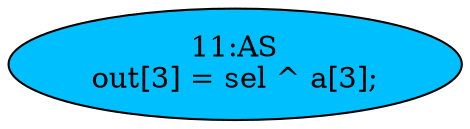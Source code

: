 strict digraph "" {
	node [label="\N"];
	"11:AS"	[ast="<pyverilog.vparser.ast.Assign object at 0x7fb56c90fc10>",
		def_var="['out']",
		fillcolor=deepskyblue,
		label="11:AS
out[3] = sel ^ a[3];",
		statements="[]",
		style=filled,
		typ=Assign,
		use_var="['sel', 'a']"];
}
